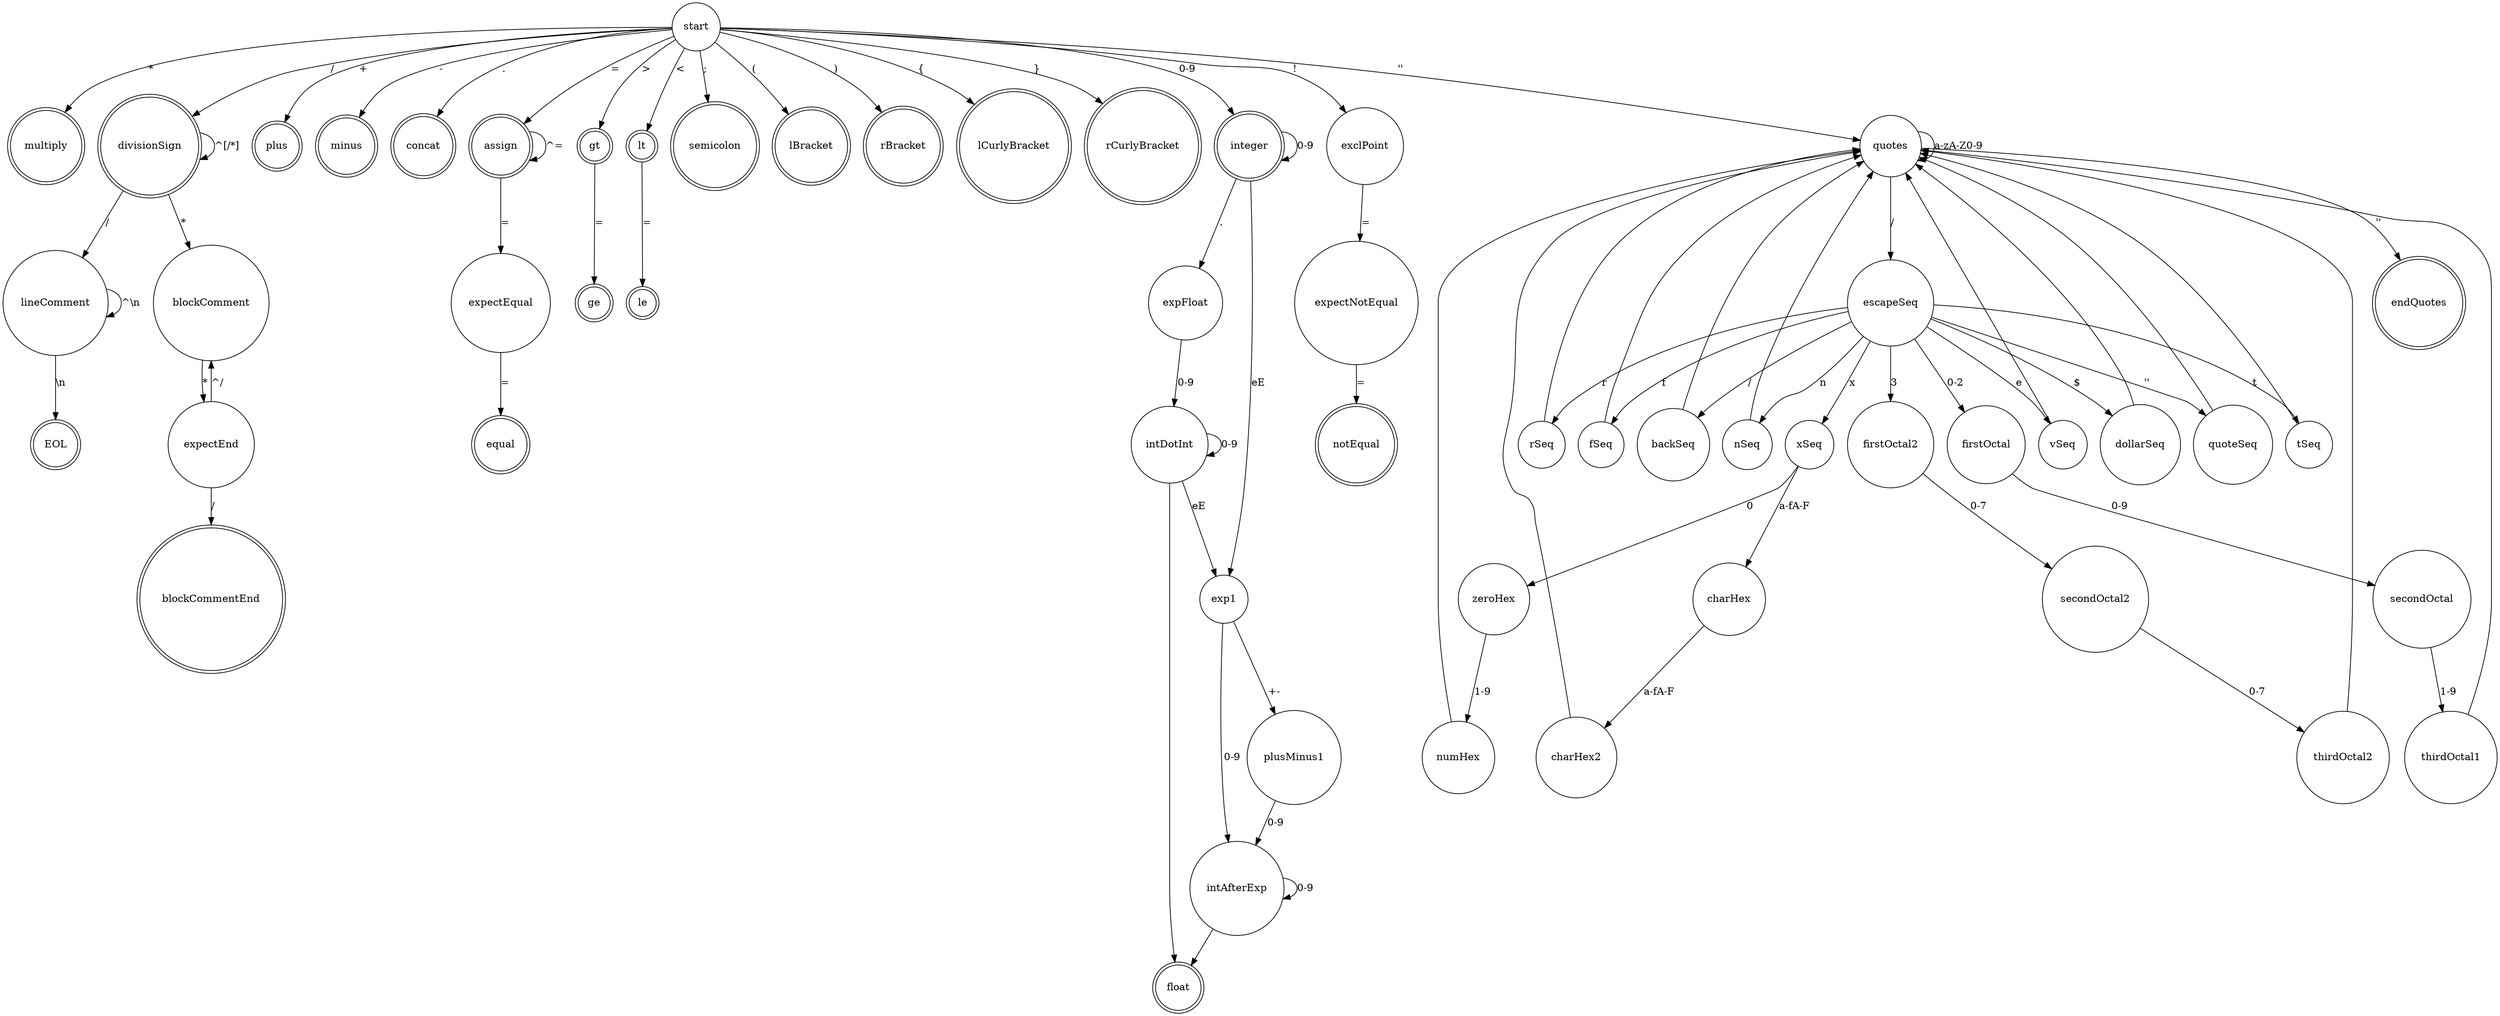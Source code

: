 digraph G {
    node [shape=circle]{
        node [shape=doublecircle]
        multiply, EOL, blockCommentEnd, divisionSign, plus, minus
        concat, assign, equal, gt, ge, lt, le, semicolon
        lBracket,rBracket, lCurlyBracket, rCurlyBracket, notEqual
        integer, float, endQuotes
    }
    start -> multiply [label = "*";];
    start -> divisionSign [label = "/";];
    divisionSign -> divisionSign [label = "^[/*]"]
    divisionSign -> lineComment [label="/"]
    lineComment -> lineComment [label="^\\n"]
    lineComment -> EOL [label="\\n"]
    divisionSign -> blockComment [label="*"]
    blockComment -> expectEnd[label="*"]
    expectEnd -> blockCommentEnd[label="/"]
    expectEnd -> blockComment[label="^/"]
    start -> plus[label="+"]
    start -> minus[label="-"]
    start -> concat[label="."]
    start -> assign[label="="]
    assign -> assign[label="^="]
    assign -> expectEqual[label="="]
    expectEqual -> equal[label="="]
    start -> gt[label=">"]
    gt -> ge[label="="]
    start -> lt[label="<"]
    lt -> le[label="="]
    start -> exclPoint[label="!"]
    exclPoint -> expectNotEqual[label="="]
    expectNotEqual -> notEqual[label="="]
    start -> semicolon[label=";"]
    start -> lBracket[label="("]
    start -> rBracket[label=")"]
    start -> lCurlyBracket[label="{"]
    start -> rCurlyBracket[label="}"]
    start -> integer[label="0-9"]
    integer -> integer[label="0-9"]
    
    integer -> expFloat[label="."]
    expFloat -> intDotInt[label="0-9"]
    intDotInt -> intDotInt[label="0-9"]
    intDotInt -> float

    integer -> exp1[label="eE"]
    exp1 -> intAfterExp[label="0-9"]
    exp1 -> plusMinus1[label="+-"]
    plusMinus1 -> intAfterExp[label="0-9"]
    intAfterExp -> intAfterExp[label="0-9"]
    intAfterExp -> float

    intDotInt -> exp1[label="eE"]

    

    //Test
    start -> quotes[label="''"]
    quotes -> quotes[label="a-zA-Z0-9"]
    quotes -> endQuotes[label="''"]
    quotes -> escapeSeq[label="/"] //tady je potreba \
    escapeSeq -> nSeq[label="n"]
    escapeSeq -> rSeq[label="r"]
    escapeSeq -> tSeq[label="t"]
    escapeSeq -> vSeq[label="e"]
    escapeSeq -> fSeq[label="f"]
    escapeSeq -> backSeq[label="/"] // zase \
    escapeSeq -> dollarSeq[label="$"]
    escapeSeq -> quoteSeq[label="''"] //hmmm.....

    escapeSeq -> xSeq[label="x"]
    xSeq -> zeroHex[label="0"]
    xSeq -> charHex[label="a-fA-F"]
    charHex -> charHex2[label="a-fA-F"] //to do
    zeroHex -> numHex[label="1-9"]

    escapeSeq -> firstOctal[label="0-2"]
    escapeSeq -> firstOctal2[label="3"]
    firstOctal -> secondOctal[label="0-9"]
    firstOctal2 -> secondOctal2[label="0-7"]
    secondOctal -> thirdOctal1[label="1-9"]
    secondOctal2 -> thirdOctal2[label="0-7"]

    nSeq -> quotes[label=""]
    rSeq -> quotes[label=""]
    tSeq -> quotes[label=""]
    vSeq -> quotes[label=""]
    fSeq -> quotes[label=""]
    backSeq -> quotes[label=""]
    dollarSeq -> quotes[label=""]
    quoteSeq -> quotes[label=""]
    thirdOctal1 -> quotes[label=""]
    thirdOctal2 -> quotes[label=""]
    charHex2 -> quotes[label=""]
    numHex -> quotes[label=""]
}